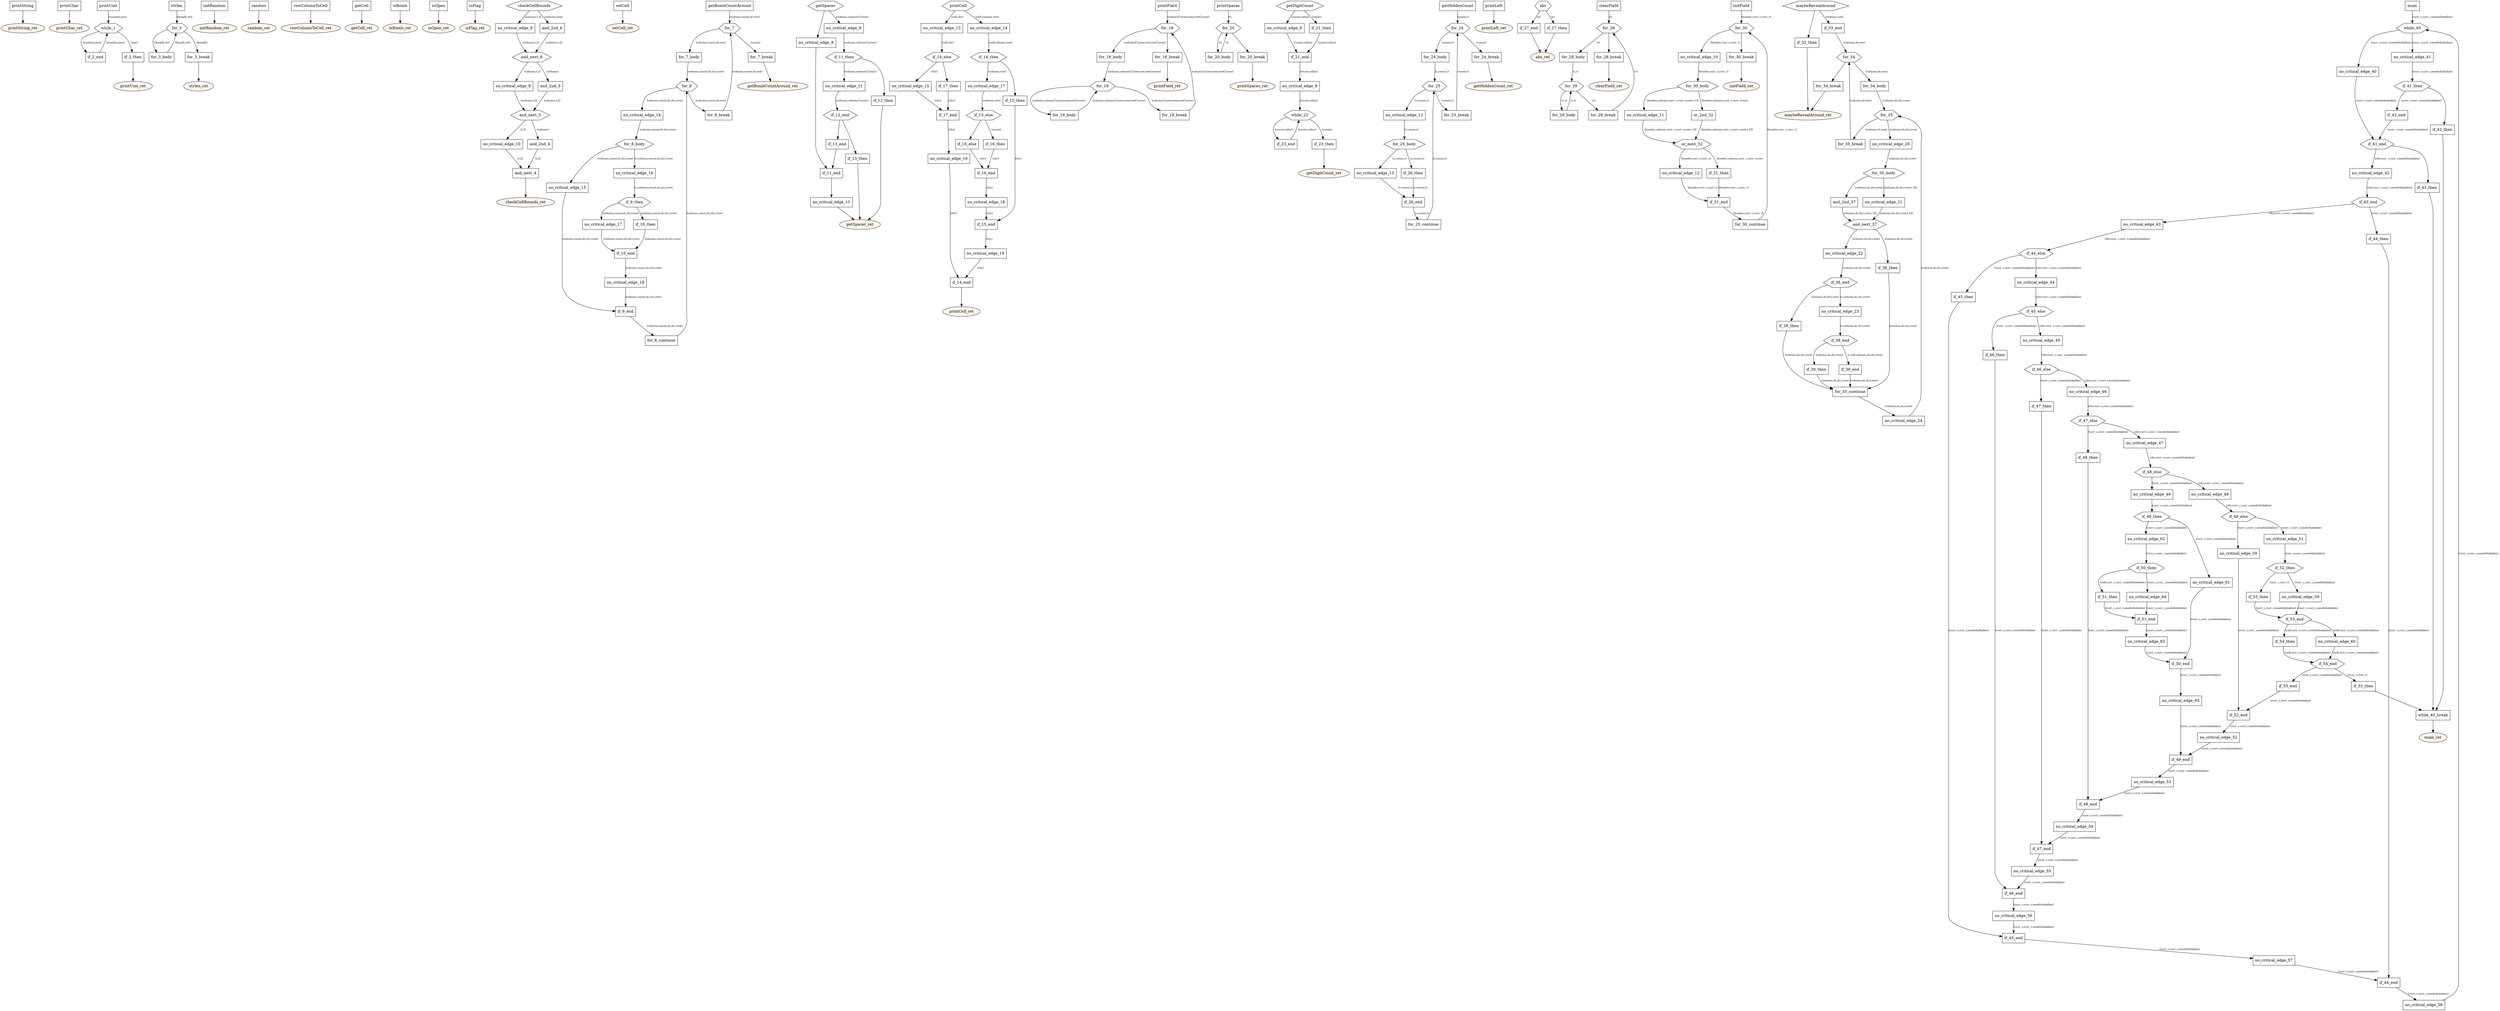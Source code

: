 digraph program {
	edge[fontsize="10pt"];
	subgraph fn_printString {
		BasicBlock_0_printString [label="printString",shape=box];
		BasicBlock_0_printString -> BasicBlock_0_printString_ret;
		BasicBlock_0_printString_ret [label="printString_ret",shape=oval,style=filled,fillcolor="#fff5ee"];
	}
	subgraph fn_printChar {
		BasicBlock_1_printChar [label="printChar",shape=box];
		BasicBlock_1_printChar -> BasicBlock_1_printChar_ret;
		BasicBlock_1_printChar_ret [label="printChar_ret",shape=oval,style=filled,fillcolor="#fff5ee"];
	}
	subgraph fn_printUint {
		BasicBlock_2_printUint [label="printUint",shape=box];
		BasicBlock_2_printUint -> BasicBlock_2_while_1 [label="(number,pos)"];
		BasicBlock_2_if_2_end [label="if_2_end",shape=box];
		BasicBlock_2_if_2_end -> BasicBlock_2_while_1 [label="(number,pos)"];
		BasicBlock_2_while_1 [label="while_1",shape=hexagon];
		BasicBlock_2_while_1 -> BasicBlock_2_if_2_end [label="(number,pos)"];
		BasicBlock_2_while_1 -> BasicBlock_2_if_2_then [label="(pos)"];
		BasicBlock_2_if_2_then [label="if_2_then",shape=box];
		BasicBlock_2_if_2_then -> BasicBlock_2_printUint_ret;
		BasicBlock_2_printUint_ret [label="printUint_ret",shape=oval,style=filled,fillcolor="#fff5ee"];
	}
	subgraph fn_strlen {
		BasicBlock_3_strlen [label="strlen",shape=box];
		BasicBlock_3_strlen -> BasicBlock_3_for_3 [label="(length,str)"];
		BasicBlock_3_for_3_body [label="for_3_body",shape=box];
		BasicBlock_3_for_3_body -> BasicBlock_3_for_3 [label="(length,str)"];
		BasicBlock_3_for_3 [label="for_3",shape=hexagon];
		BasicBlock_3_for_3 -> BasicBlock_3_for_3_break [label="(length)"];
		BasicBlock_3_for_3 -> BasicBlock_3_for_3_body [label="(length,str)"];
		BasicBlock_3_for_3_break [label="for_3_break",shape=box];
		BasicBlock_3_for_3_break -> BasicBlock_3_strlen_ret;
		BasicBlock_3_strlen_ret [label="strlen_ret",shape=oval,style=filled,fillcolor="#fff5ee"];
	}
	subgraph fn_initRandom {
		BasicBlock_4_initRandom [label="initRandom",shape=box];
		BasicBlock_4_initRandom -> BasicBlock_4_initRandom_ret;
		BasicBlock_4_initRandom_ret [label="initRandom_ret",shape=oval,style=filled,fillcolor="#fff5ee"];
	}
	subgraph fn_random {
		BasicBlock_5_random [label="random",shape=box];
		BasicBlock_5_random -> BasicBlock_5_random_ret;
		BasicBlock_5_random_ret [label="random_ret",shape=oval,style=filled,fillcolor="#fff5ee"];
	}
	subgraph fn_rowColumnToCell {
		BasicBlock_6_rowColumnToCell [label="rowColumnToCell",shape=box];
		BasicBlock_6_rowColumnToCell -> BasicBlock_6_rowColumnToCell_ret;
		BasicBlock_6_rowColumnToCell_ret [label="rowColumnToCell_ret",shape=oval,style=filled,fillcolor="#fff5ee"];
	}
	subgraph fn_getCell {
		BasicBlock_7_getCell [label="getCell",shape=box];
		BasicBlock_7_getCell -> BasicBlock_7_getCell_ret;
		BasicBlock_7_getCell_ret [label="getCell_ret",shape=oval,style=filled,fillcolor="#fff5ee"];
	}
	subgraph fn_isBomb {
		BasicBlock_8_isBomb [label="isBomb",shape=box];
		BasicBlock_8_isBomb -> BasicBlock_8_isBomb_ret;
		BasicBlock_8_isBomb_ret [label="isBomb_ret",shape=oval,style=filled,fillcolor="#fff5ee"];
	}
	subgraph fn_isOpen {
		BasicBlock_9_isOpen [label="isOpen",shape=box];
		BasicBlock_9_isOpen -> BasicBlock_9_isOpen_ret;
		BasicBlock_9_isOpen_ret [label="isOpen_ret",shape=oval,style=filled,fillcolor="#fff5ee"];
	}
	subgraph fn_isFlag {
		BasicBlock_10_isFlag [label="isFlag",shape=box];
		BasicBlock_10_isFlag -> BasicBlock_10_isFlag_ret;
		BasicBlock_10_isFlag_ret [label="isFlag_ret",shape=oval,style=filled,fillcolor="#fff5ee"];
	}
	subgraph fn_checkCellBounds {
		BasicBlock_11_checkCellBounds [label="checkCellBounds",shape=hexagon];
		BasicBlock_11_checkCellBounds -> BasicBlock_11_no_critical_edge_8 [label="(column,t.2)"];
		BasicBlock_11_checkCellBounds -> BasicBlock_11_and_2nd_6 [label="(column,row)"];
		BasicBlock_11_no_critical_edge_8 [label="no_critical_edge_8",shape=box];
		BasicBlock_11_no_critical_edge_8 -> BasicBlock_11_and_next_6 [label="(column,t.2)"];
		BasicBlock_11_and_2nd_6 [label="and_2nd_6",shape=box];
		BasicBlock_11_and_2nd_6 -> BasicBlock_11_and_next_6 [label="(column,t.2)"];
		BasicBlock_11_and_next_6 [label="and_next_6",shape=hexagon];
		BasicBlock_11_and_next_6 -> BasicBlock_11_no_critical_edge_9 [label="(column,t.2)"];
		BasicBlock_11_and_next_6 -> BasicBlock_11_and_2nd_5 [label="(column)"];
		BasicBlock_11_no_critical_edge_9 [label="no_critical_edge_9",shape=box];
		BasicBlock_11_no_critical_edge_9 -> BasicBlock_11_and_next_5 [label="(column,t.2)"];
		BasicBlock_11_and_2nd_5 [label="and_2nd_5",shape=box];
		BasicBlock_11_and_2nd_5 -> BasicBlock_11_and_next_5 [label="(column,t.2)"];
		BasicBlock_11_and_next_5 [label="and_next_5",shape=hexagon];
		BasicBlock_11_and_next_5 -> BasicBlock_11_no_critical_edge_10 [label="(t.2)"];
		BasicBlock_11_and_next_5 -> BasicBlock_11_and_2nd_4 [label="(column)"];
		BasicBlock_11_no_critical_edge_10 [label="no_critical_edge_10",shape=box];
		BasicBlock_11_no_critical_edge_10 -> BasicBlock_11_and_next_4 [label="(t.2)"];
		BasicBlock_11_and_2nd_4 [label="and_2nd_4",shape=box];
		BasicBlock_11_and_2nd_4 -> BasicBlock_11_and_next_4 [label="(t.2)"];
		BasicBlock_11_and_next_4 [label="and_next_4",shape=box];
		BasicBlock_11_and_next_4 -> BasicBlock_11_checkCellBounds_ret;
		BasicBlock_11_checkCellBounds_ret [label="checkCellBounds_ret",shape=oval,style=filled,fillcolor="#fff5ee"];
	}
	subgraph fn_setCell {
		BasicBlock_12_setCell [label="setCell",shape=box];
		BasicBlock_12_setCell -> BasicBlock_12_setCell_ret;
		BasicBlock_12_setCell_ret [label="setCell_ret",shape=oval,style=filled,fillcolor="#fff5ee"];
	}
	subgraph fn_getBombCountAround {
		BasicBlock_13_getBombCountAround [label="getBombCountAround",shape=box];
		BasicBlock_13_getBombCountAround -> BasicBlock_13_for_7 [label="(column,count,dr,row)"];
		BasicBlock_13_for_7_body [label="for_7_body",shape=box];
		BasicBlock_13_for_7_body -> BasicBlock_13_for_8 [label="(column,count,dc,dr,r,row)"];
		BasicBlock_13_no_critical_edge_14 [label="no_critical_edge_14",shape=box];
		BasicBlock_13_no_critical_edge_14 -> BasicBlock_13_for_8_body [label="(column,count,dc,dr,r,row)"];
		BasicBlock_13_for_8_body [label="for_8_body",shape=hexagon];
		BasicBlock_13_for_8_body -> BasicBlock_13_no_critical_edge_15 [label="(column,count,dc,dr,r,row)"];
		BasicBlock_13_for_8_body -> BasicBlock_13_no_critical_edge_16 [label="(c,column,count,dc,dr,r,row)"];
		BasicBlock_13_no_critical_edge_15 [label="no_critical_edge_15",shape=box];
		BasicBlock_13_no_critical_edge_15 -> BasicBlock_13_if_9_end [label="(column,count,dc,dr,r,row)"];
		BasicBlock_13_no_critical_edge_16 [label="no_critical_edge_16",shape=box];
		BasicBlock_13_no_critical_edge_16 -> BasicBlock_13_if_9_then [label="(c,column,count,dc,dr,r,row)"];
		BasicBlock_13_if_9_then [label="if_9_then",shape=hexagon];
		BasicBlock_13_if_9_then -> BasicBlock_13_no_critical_edge_17 [label="(column,count,dc,dr,r,row)"];
		BasicBlock_13_if_9_then -> BasicBlock_13_if_10_then [label="(column,count,dc,dr,r,row)"];
		BasicBlock_13_no_critical_edge_17 [label="no_critical_edge_17",shape=box];
		BasicBlock_13_no_critical_edge_17 -> BasicBlock_13_if_10_end [label="(column,count,dc,dr,r,row)"];
		BasicBlock_13_if_10_then [label="if_10_then",shape=box];
		BasicBlock_13_if_10_then -> BasicBlock_13_if_10_end [label="(column,count,dc,dr,r,row)"];
		BasicBlock_13_if_10_end [label="if_10_end",shape=box];
		BasicBlock_13_if_10_end -> BasicBlock_13_no_critical_edge_18 [label="(column,count,dc,dr,r,row)"];
		BasicBlock_13_no_critical_edge_18 [label="no_critical_edge_18",shape=box];
		BasicBlock_13_no_critical_edge_18 -> BasicBlock_13_if_9_end [label="(column,count,dc,dr,r,row)"];
		BasicBlock_13_if_9_end [label="if_9_end",shape=box];
		BasicBlock_13_if_9_end -> BasicBlock_13_for_8_continue [label="(column,count,dc,dr,r,row)"];
		BasicBlock_13_for_8_continue [label="for_8_continue",shape=box];
		BasicBlock_13_for_8_continue -> BasicBlock_13_for_8 [label="(column,count,dc,dr,r,row)"];
		BasicBlock_13_for_8 [label="for_8",shape=hexagon];
		BasicBlock_13_for_8 -> BasicBlock_13_for_8_break [label="(column,count,dr,row)"];
		BasicBlock_13_for_8 -> BasicBlock_13_no_critical_edge_14 [label="(column,count,dc,dr,r,row)"];
		BasicBlock_13_for_8_break [label="for_8_break",shape=box];
		BasicBlock_13_for_8_break -> BasicBlock_13_for_7 [label="(column,count,dr,row)"];
		BasicBlock_13_for_7 [label="for_7",shape=hexagon];
		BasicBlock_13_for_7 -> BasicBlock_13_for_7_break [label="(count)"];
		BasicBlock_13_for_7 -> BasicBlock_13_for_7_body [label="(column,count,dr,row)"];
		BasicBlock_13_for_7_break [label="for_7_break",shape=box];
		BasicBlock_13_for_7_break -> BasicBlock_13_getBombCountAround_ret;
		BasicBlock_13_getBombCountAround_ret [label="getBombCountAround_ret",shape=oval,style=filled,fillcolor="#fff5ee"];
	}
	subgraph fn_getSpacer {
		BasicBlock_14_getSpacer [label="getSpacer",shape=hexagon];
		BasicBlock_14_getSpacer -> BasicBlock_14_no_critical_edge_8;
		BasicBlock_14_getSpacer -> BasicBlock_14_no_critical_edge_9 [label="(column,columnCursor)"];
		BasicBlock_14_no_critical_edge_8 [label="no_critical_edge_8",shape=box];
		BasicBlock_14_no_critical_edge_8 -> BasicBlock_14_if_11_end;
		BasicBlock_14_no_critical_edge_9 [label="no_critical_edge_9",shape=box];
		BasicBlock_14_no_critical_edge_9 -> BasicBlock_14_if_11_then [label="(column,columnCursor)"];
		BasicBlock_14_if_11_then [label="if_11_then",shape=hexagon];
		BasicBlock_14_if_11_then -> BasicBlock_14_no_critical_edge_11 [label="(column,columnCursor)"];
		BasicBlock_14_if_11_then -> BasicBlock_14_if_12_then;
		BasicBlock_14_no_critical_edge_11 [label="no_critical_edge_11",shape=box];
		BasicBlock_14_no_critical_edge_11 -> BasicBlock_14_if_12_end [label="(column,columnCursor)"];
		BasicBlock_14_if_12_then [label="if_12_then",shape=box];
		BasicBlock_14_if_12_then -> BasicBlock_14_getSpacer_ret;
		BasicBlock_14_if_12_end [label="if_12_end",shape=hexagon];
		BasicBlock_14_if_12_end -> BasicBlock_14_if_13_end;
		BasicBlock_14_if_12_end -> BasicBlock_14_if_13_then;
		BasicBlock_14_if_13_end [label="if_13_end",shape=box];
		BasicBlock_14_if_13_end -> BasicBlock_14_if_11_end;
		BasicBlock_14_if_13_then [label="if_13_then",shape=box];
		BasicBlock_14_if_13_then -> BasicBlock_14_getSpacer_ret;
		BasicBlock_14_if_11_end [label="if_11_end",shape=box];
		BasicBlock_14_if_11_end -> BasicBlock_14_no_critical_edge_10;
		BasicBlock_14_no_critical_edge_10 [label="no_critical_edge_10",shape=box];
		BasicBlock_14_no_critical_edge_10 -> BasicBlock_14_getSpacer_ret;
		BasicBlock_14_getSpacer_ret [label="getSpacer_ret",shape=oval,style=filled,fillcolor="#fff5ee"];
	}
	subgraph fn_printCell {
		BasicBlock_15_printCell [label="printCell",shape=hexagon];
		BasicBlock_15_printCell -> BasicBlock_15_no_critical_edge_13 [label="(cell,chr)"];
		BasicBlock_15_printCell -> BasicBlock_15_no_critical_edge_14 [label="(cell,column,row)"];
		BasicBlock_15_no_critical_edge_13 [label="no_critical_edge_13",shape=box];
		BasicBlock_15_no_critical_edge_13 -> BasicBlock_15_if_14_else [label="(cell,chr)"];
		BasicBlock_15_no_critical_edge_14 [label="no_critical_edge_14",shape=box];
		BasicBlock_15_no_critical_edge_14 -> BasicBlock_15_if_14_then [label="(cell,column,row)"];
		BasicBlock_15_if_14_else [label="if_14_else",shape=hexagon];
		BasicBlock_15_if_14_else -> BasicBlock_15_no_critical_edge_15 [label="(chr)"];
		BasicBlock_15_if_14_else -> BasicBlock_15_if_17_then;
		BasicBlock_15_if_14_then [label="if_14_then",shape=hexagon];
		BasicBlock_15_if_14_then -> BasicBlock_15_no_critical_edge_17 [label="(column,row)"];
		BasicBlock_15_if_14_then -> BasicBlock_15_if_15_then;
		BasicBlock_15_no_critical_edge_15 [label="no_critical_edge_15",shape=box];
		BasicBlock_15_no_critical_edge_15 -> BasicBlock_15_if_17_end [label="(chr)"];
		BasicBlock_15_if_17_then [label="if_17_then",shape=box];
		BasicBlock_15_if_17_then -> BasicBlock_15_if_17_end [label="(chr)"];
		BasicBlock_15_no_critical_edge_17 [label="no_critical_edge_17",shape=box];
		BasicBlock_15_no_critical_edge_17 -> BasicBlock_15_if_15_else [label="(column,row)"];
		BasicBlock_15_if_15_then [label="if_15_then",shape=box];
		BasicBlock_15_if_15_then -> BasicBlock_15_if_15_end [label="(chr)"];
		BasicBlock_15_if_17_end [label="if_17_end",shape=box];
		BasicBlock_15_if_17_end -> BasicBlock_15_no_critical_edge_16 [label="(chr)"];
		BasicBlock_15_if_15_else [label="if_15_else",shape=hexagon];
		BasicBlock_15_if_15_else -> BasicBlock_15_if_16_else;
		BasicBlock_15_if_15_else -> BasicBlock_15_if_16_then [label="(count)"];
		BasicBlock_15_no_critical_edge_16 [label="no_critical_edge_16",shape=box];
		BasicBlock_15_no_critical_edge_16 -> BasicBlock_15_if_14_end [label="(chr)"];
		BasicBlock_15_if_16_else [label="if_16_else",shape=box];
		BasicBlock_15_if_16_else -> BasicBlock_15_if_16_end [label="(chr)"];
		BasicBlock_15_if_16_then [label="if_16_then",shape=box];
		BasicBlock_15_if_16_then -> BasicBlock_15_if_16_end [label="(chr)"];
		BasicBlock_15_if_16_end [label="if_16_end",shape=box];
		BasicBlock_15_if_16_end -> BasicBlock_15_no_critical_edge_18 [label="(chr)"];
		BasicBlock_15_no_critical_edge_18 [label="no_critical_edge_18",shape=box];
		BasicBlock_15_no_critical_edge_18 -> BasicBlock_15_if_15_end [label="(chr)"];
		BasicBlock_15_if_15_end [label="if_15_end",shape=box];
		BasicBlock_15_if_15_end -> BasicBlock_15_no_critical_edge_19 [label="(chr)"];
		BasicBlock_15_no_critical_edge_19 [label="no_critical_edge_19",shape=box];
		BasicBlock_15_no_critical_edge_19 -> BasicBlock_15_if_14_end [label="(chr)"];
		BasicBlock_15_if_14_end [label="if_14_end",shape=box];
		BasicBlock_15_if_14_end -> BasicBlock_15_printCell_ret;
		BasicBlock_15_printCell_ret [label="printCell_ret",shape=oval,style=filled,fillcolor="#fff5ee"];
	}
	subgraph fn_printField {
		BasicBlock_16_printField [label="printField",shape=box];
		BasicBlock_16_printField -> BasicBlock_16_for_18 [label="(columnCursor,row,rowCursor)"];
		BasicBlock_16_for_18_body [label="for_18_body",shape=box];
		BasicBlock_16_for_18_body -> BasicBlock_16_for_19 [label="(column,columnCursor,row,rowCursor)"];
		BasicBlock_16_for_19_body [label="for_19_body",shape=box];
		BasicBlock_16_for_19_body -> BasicBlock_16_for_19 [label="(column,columnCursor,row,rowCursor)"];
		BasicBlock_16_for_19 [label="for_19",shape=hexagon];
		BasicBlock_16_for_19 -> BasicBlock_16_for_19_break [label="(columnCursor,row,rowCursor)"];
		BasicBlock_16_for_19 -> BasicBlock_16_for_19_body [label="(column,columnCursor,row,rowCursor)"];
		BasicBlock_16_for_19_break [label="for_19_break",shape=box];
		BasicBlock_16_for_19_break -> BasicBlock_16_for_18 [label="(columnCursor,row,rowCursor)"];
		BasicBlock_16_for_18 [label="for_18",shape=hexagon];
		BasicBlock_16_for_18 -> BasicBlock_16_for_18_break;
		BasicBlock_16_for_18 -> BasicBlock_16_for_18_body [label="(columnCursor,row,rowCursor)"];
		BasicBlock_16_for_18_break [label="for_18_break",shape=box];
		BasicBlock_16_for_18_break -> BasicBlock_16_printField_ret;
		BasicBlock_16_printField_ret [label="printField_ret",shape=oval,style=filled,fillcolor="#fff5ee"];
	}
	subgraph fn_printSpaces {
		BasicBlock_17_printSpaces [label="printSpaces",shape=box];
		BasicBlock_17_printSpaces -> BasicBlock_17_for_20 [label="(i)"];
		BasicBlock_17_for_20_body [label="for_20_body",shape=box];
		BasicBlock_17_for_20_body -> BasicBlock_17_for_20 [label="(i)"];
		BasicBlock_17_for_20 [label="for_20",shape=hexagon];
		BasicBlock_17_for_20 -> BasicBlock_17_for_20_break;
		BasicBlock_17_for_20 -> BasicBlock_17_for_20_body [label="(i)"];
		BasicBlock_17_for_20_break [label="for_20_break",shape=box];
		BasicBlock_17_for_20_break -> BasicBlock_17_printSpaces_ret;
		BasicBlock_17_printSpaces_ret [label="printSpaces_ret",shape=oval,style=filled,fillcolor="#fff5ee"];
	}
	subgraph fn_getDigitCount {
		BasicBlock_18_getDigitCount [label="getDigitCount",shape=hexagon];
		BasicBlock_18_getDigitCount -> BasicBlock_18_no_critical_edge_8 [label="(count,value)"];
		BasicBlock_18_getDigitCount -> BasicBlock_18_if_21_then [label="(value)"];
		BasicBlock_18_no_critical_edge_8 [label="no_critical_edge_8",shape=box];
		BasicBlock_18_no_critical_edge_8 -> BasicBlock_18_if_21_end [label="(count,value)"];
		BasicBlock_18_if_21_then [label="if_21_then",shape=box];
		BasicBlock_18_if_21_then -> BasicBlock_18_if_21_end [label="(count,value)"];
		BasicBlock_18_if_21_end [label="if_21_end",shape=box];
		BasicBlock_18_if_21_end -> BasicBlock_18_no_critical_edge_9 [label="(count,value)"];
		BasicBlock_18_no_critical_edge_9 [label="no_critical_edge_9",shape=box];
		BasicBlock_18_no_critical_edge_9 -> BasicBlock_18_while_22 [label="(count,value)"];
		BasicBlock_18_if_23_end [label="if_23_end",shape=box];
		BasicBlock_18_if_23_end -> BasicBlock_18_while_22 [label="(count,value)"];
		BasicBlock_18_while_22 [label="while_22",shape=hexagon];
		BasicBlock_18_while_22 -> BasicBlock_18_if_23_end [label="(count,value)"];
		BasicBlock_18_while_22 -> BasicBlock_18_if_23_then [label="(count)"];
		BasicBlock_18_if_23_then [label="if_23_then",shape=box];
		BasicBlock_18_if_23_then -> BasicBlock_18_getDigitCount_ret;
		BasicBlock_18_getDigitCount_ret [label="getDigitCount_ret",shape=oval,style=filled,fillcolor="#fff5ee"];
	}
	subgraph fn_getHiddenCount {
		BasicBlock_19_getHiddenCount [label="getHiddenCount",shape=box];
		BasicBlock_19_getHiddenCount -> BasicBlock_19_for_24 [label="(count,r)"];
		BasicBlock_19_for_24_body [label="for_24_body",shape=box];
		BasicBlock_19_for_24_body -> BasicBlock_19_for_25 [label="(c,count,r)"];
		BasicBlock_19_no_critical_edge_12 [label="no_critical_edge_12",shape=box];
		BasicBlock_19_no_critical_edge_12 -> BasicBlock_19_for_25_body [label="(c,count,r)"];
		BasicBlock_19_for_25_body [label="for_25_body",shape=hexagon];
		BasicBlock_19_for_25_body -> BasicBlock_19_no_critical_edge_13 [label="(c,count,r)"];
		BasicBlock_19_for_25_body -> BasicBlock_19_if_26_then [label="(c,count,r)"];
		BasicBlock_19_no_critical_edge_13 [label="no_critical_edge_13",shape=box];
		BasicBlock_19_no_critical_edge_13 -> BasicBlock_19_if_26_end [label="(c,count,r)"];
		BasicBlock_19_if_26_then [label="if_26_then",shape=box];
		BasicBlock_19_if_26_then -> BasicBlock_19_if_26_end [label="(c,count,r)"];
		BasicBlock_19_if_26_end [label="if_26_end",shape=box];
		BasicBlock_19_if_26_end -> BasicBlock_19_for_25_continue [label="(c,count,r)"];
		BasicBlock_19_for_25_continue [label="for_25_continue",shape=box];
		BasicBlock_19_for_25_continue -> BasicBlock_19_for_25 [label="(c,count,r)"];
		BasicBlock_19_for_25 [label="for_25",shape=hexagon];
		BasicBlock_19_for_25 -> BasicBlock_19_for_25_break [label="(count,r)"];
		BasicBlock_19_for_25 -> BasicBlock_19_no_critical_edge_12 [label="(c,count,r)"];
		BasicBlock_19_for_25_break [label="for_25_break",shape=box];
		BasicBlock_19_for_25_break -> BasicBlock_19_for_24 [label="(count,r)"];
		BasicBlock_19_for_24 [label="for_24",shape=hexagon];
		BasicBlock_19_for_24 -> BasicBlock_19_for_24_break [label="(count)"];
		BasicBlock_19_for_24 -> BasicBlock_19_for_24_body [label="(count,r)"];
		BasicBlock_19_for_24_break [label="for_24_break",shape=box];
		BasicBlock_19_for_24_break -> BasicBlock_19_getHiddenCount_ret;
		BasicBlock_19_getHiddenCount_ret [label="getHiddenCount_ret",shape=oval,style=filled,fillcolor="#fff5ee"];
	}
	subgraph fn_printLeft {
		BasicBlock_20_printLeft [label="printLeft",shape=box];
		BasicBlock_20_printLeft -> BasicBlock_20_printLeft_ret;
		BasicBlock_20_printLeft_ret [label="printLeft_ret",shape=oval,style=filled,fillcolor="#fff5ee"];
	}
	subgraph fn_abs {
		BasicBlock_21_abs [label="abs",shape=hexagon];
		BasicBlock_21_abs -> BasicBlock_21_if_27_end [label="(a)"];
		BasicBlock_21_abs -> BasicBlock_21_if_27_then [label="(a)"];
		BasicBlock_21_if_27_end [label="if_27_end",shape=box];
		BasicBlock_21_if_27_end -> BasicBlock_21_abs_ret;
		BasicBlock_21_if_27_then [label="if_27_then",shape=box];
		BasicBlock_21_if_27_then -> BasicBlock_21_abs_ret;
		BasicBlock_21_abs_ret [label="abs_ret",shape=oval,style=filled,fillcolor="#fff5ee"];
	}
	subgraph fn_clearField {
		BasicBlock_22_clearField [label="clearField",shape=box];
		BasicBlock_22_clearField -> BasicBlock_22_for_28 [label="(r)"];
		BasicBlock_22_for_28_body [label="for_28_body",shape=box];
		BasicBlock_22_for_28_body -> BasicBlock_22_for_29 [label="(c,r)"];
		BasicBlock_22_for_29_body [label="for_29_body",shape=box];
		BasicBlock_22_for_29_body -> BasicBlock_22_for_29 [label="(c,r)"];
		BasicBlock_22_for_29 [label="for_29",shape=hexagon];
		BasicBlock_22_for_29 -> BasicBlock_22_for_29_break [label="(r)"];
		BasicBlock_22_for_29 -> BasicBlock_22_for_29_body [label="(c,r)"];
		BasicBlock_22_for_29_break [label="for_29_break",shape=box];
		BasicBlock_22_for_29_break -> BasicBlock_22_for_28 [label="(r)"];
		BasicBlock_22_for_28 [label="for_28",shape=hexagon];
		BasicBlock_22_for_28 -> BasicBlock_22_for_28_break;
		BasicBlock_22_for_28 -> BasicBlock_22_for_28_body [label="(r)"];
		BasicBlock_22_for_28_break [label="for_28_break",shape=box];
		BasicBlock_22_for_28_break -> BasicBlock_22_clearField_ret;
		BasicBlock_22_clearField_ret [label="clearField_ret",shape=oval,style=filled,fillcolor="#fff5ee"];
	}
	subgraph fn_initField {
		BasicBlock_23_initField [label="initField",shape=box];
		BasicBlock_23_initField -> BasicBlock_23_for_30 [label="(bombs,curr_c,curr_r)"];
		BasicBlock_23_no_critical_edge_10 [label="no_critical_edge_10",shape=box];
		BasicBlock_23_no_critical_edge_10 -> BasicBlock_23_for_30_body [label="(bombs,curr_c,curr_r)"];
		BasicBlock_23_for_30_body [label="for_30_body",shape=hexagon];
		BasicBlock_23_for_30_body -> BasicBlock_23_no_critical_edge_11 [label="(bombs,column,curr_c,curr_r,row,t.13)"];
		BasicBlock_23_for_30_body -> BasicBlock_23_or_2nd_32 [label="(bombs,column,curr_c,curr_r,row)"];
		BasicBlock_23_no_critical_edge_11 [label="no_critical_edge_11",shape=box];
		BasicBlock_23_no_critical_edge_11 -> BasicBlock_23_or_next_32 [label="(bombs,column,curr_c,curr_r,row,t.13)"];
		BasicBlock_23_or_2nd_32 [label="or_2nd_32",shape=box];
		BasicBlock_23_or_2nd_32 -> BasicBlock_23_or_next_32 [label="(bombs,column,curr_c,curr_r,row,t.13)"];
		BasicBlock_23_or_next_32 [label="or_next_32",shape=hexagon];
		BasicBlock_23_or_next_32 -> BasicBlock_23_no_critical_edge_12 [label="(bombs,curr_c,curr_r)"];
		BasicBlock_23_or_next_32 -> BasicBlock_23_if_31_then [label="(bombs,column,curr_c,curr_r,row)"];
		BasicBlock_23_no_critical_edge_12 [label="no_critical_edge_12",shape=box];
		BasicBlock_23_no_critical_edge_12 -> BasicBlock_23_if_31_end [label="(bombs,curr_c,curr_r)"];
		BasicBlock_23_if_31_then [label="if_31_then",shape=box];
		BasicBlock_23_if_31_then -> BasicBlock_23_if_31_end [label="(bombs,curr_c,curr_r)"];
		BasicBlock_23_if_31_end [label="if_31_end",shape=box];
		BasicBlock_23_if_31_end -> BasicBlock_23_for_30_continue [label="(bombs,curr_c,curr_r)"];
		BasicBlock_23_for_30_continue [label="for_30_continue",shape=box];
		BasicBlock_23_for_30_continue -> BasicBlock_23_for_30 [label="(bombs,curr_c,curr_r)"];
		BasicBlock_23_for_30 [label="for_30",shape=hexagon];
		BasicBlock_23_for_30 -> BasicBlock_23_for_30_break;
		BasicBlock_23_for_30 -> BasicBlock_23_no_critical_edge_10 [label="(bombs,curr_c,curr_r)"];
		BasicBlock_23_for_30_break [label="for_30_break",shape=box];
		BasicBlock_23_for_30_break -> BasicBlock_23_initField_ret;
		BasicBlock_23_initField_ret [label="initField_ret",shape=oval,style=filled,fillcolor="#fff5ee"];
	}
	subgraph fn_maybeRevealAround {
		BasicBlock_24_maybeRevealAround [label="maybeRevealAround",shape=hexagon];
		BasicBlock_24_maybeRevealAround -> BasicBlock_24_if_33_end [label="(column,row)"];
		BasicBlock_24_maybeRevealAround -> BasicBlock_24_if_33_then;
		BasicBlock_24_if_33_end [label="if_33_end",shape=box];
		BasicBlock_24_if_33_end -> BasicBlock_24_for_34 [label="(column,dr,row)"];
		BasicBlock_24_for_34_body [label="for_34_body",shape=box];
		BasicBlock_24_for_34_body -> BasicBlock_24_for_35 [label="(column,dc,dr,r,row)"];
		BasicBlock_24_no_critical_edge_20 [label="no_critical_edge_20",shape=box];
		BasicBlock_24_no_critical_edge_20 -> BasicBlock_24_for_35_body [label="(column,dc,dr,r,row)"];
		BasicBlock_24_for_35_body [label="for_35_body",shape=hexagon];
		BasicBlock_24_for_35_body -> BasicBlock_24_no_critical_edge_21 [label="(column,dc,dr,r,row,t.14)"];
		BasicBlock_24_for_35_body -> BasicBlock_24_and_2nd_37 [label="(column,dc,dr,r,row)"];
		BasicBlock_24_no_critical_edge_21 [label="no_critical_edge_21",shape=box];
		BasicBlock_24_no_critical_edge_21 -> BasicBlock_24_and_next_37 [label="(column,dc,dr,r,row,t.14)"];
		BasicBlock_24_and_2nd_37 [label="and_2nd_37",shape=box];
		BasicBlock_24_and_2nd_37 -> BasicBlock_24_and_next_37 [label="(column,dc,dr,r,row,t.14)"];
		BasicBlock_24_and_next_37 [label="and_next_37",shape=hexagon];
		BasicBlock_24_and_next_37 -> BasicBlock_24_no_critical_edge_22 [label="(column,dc,dr,r,row)"];
		BasicBlock_24_and_next_37 -> BasicBlock_24_if_36_then [label="(column,dc,dr,r,row)"];
		BasicBlock_24_no_critical_edge_22 [label="no_critical_edge_22",shape=box];
		BasicBlock_24_no_critical_edge_22 -> BasicBlock_24_if_36_end [label="(column,dc,dr,r,row)"];
		BasicBlock_24_if_36_then [label="if_36_then",shape=box];
		BasicBlock_24_if_36_then -> BasicBlock_24_for_35_continue [label="(column,dc,dr,r,row)"];
		BasicBlock_24_if_36_end [label="if_36_end",shape=hexagon];
		BasicBlock_24_if_36_end -> BasicBlock_24_no_critical_edge_23 [label="(c,column,dc,dr,r,row)"];
		BasicBlock_24_if_36_end -> BasicBlock_24_if_38_then [label="(column,dc,dr,r,row)"];
		BasicBlock_24_no_critical_edge_23 [label="no_critical_edge_23",shape=box];
		BasicBlock_24_no_critical_edge_23 -> BasicBlock_24_if_38_end [label="(c,column,dc,dr,r,row)"];
		BasicBlock_24_if_38_then [label="if_38_then",shape=box];
		BasicBlock_24_if_38_then -> BasicBlock_24_for_35_continue [label="(column,dc,dr,r,row)"];
		BasicBlock_24_if_38_end [label="if_38_end",shape=hexagon];
		BasicBlock_24_if_38_end -> BasicBlock_24_if_39_end [label="(c,cell,column,dc,dr,r,row)"];
		BasicBlock_24_if_38_end -> BasicBlock_24_if_39_then [label="(column,dc,dr,r,row)"];
		BasicBlock_24_if_39_end [label="if_39_end",shape=box];
		BasicBlock_24_if_39_end -> BasicBlock_24_for_35_continue [label="(column,dc,dr,r,row)"];
		BasicBlock_24_if_39_then [label="if_39_then",shape=box];
		BasicBlock_24_if_39_then -> BasicBlock_24_for_35_continue [label="(column,dc,dr,r,row)"];
		BasicBlock_24_for_35_continue [label="for_35_continue",shape=box];
		BasicBlock_24_for_35_continue -> BasicBlock_24_no_critical_edge_24 [label="(column,dc,dr,r,row)"];
		BasicBlock_24_no_critical_edge_24 [label="no_critical_edge_24",shape=box];
		BasicBlock_24_no_critical_edge_24 -> BasicBlock_24_for_35 [label="(column,dc,dr,r,row)"];
		BasicBlock_24_for_35 [label="for_35",shape=hexagon];
		BasicBlock_24_for_35 -> BasicBlock_24_for_35_break [label="(column,dr,row)"];
		BasicBlock_24_for_35 -> BasicBlock_24_no_critical_edge_20 [label="(column,dc,dr,r,row)"];
		BasicBlock_24_for_35_break [label="for_35_break",shape=box];
		BasicBlock_24_for_35_break -> BasicBlock_24_for_34 [label="(column,dr,row)"];
		BasicBlock_24_if_33_then [label="if_33_then",shape=box];
		BasicBlock_24_if_33_then -> BasicBlock_24_maybeRevealAround_ret;
		BasicBlock_24_for_34 [label="for_34",shape=hexagon];
		BasicBlock_24_for_34 -> BasicBlock_24_for_34_break;
		BasicBlock_24_for_34 -> BasicBlock_24_for_34_body [label="(column,dr,row)"];
		BasicBlock_24_for_34_break [label="for_34_break",shape=box];
		BasicBlock_24_for_34_break -> BasicBlock_24_maybeRevealAround_ret;
		BasicBlock_24_maybeRevealAround_ret [label="maybeRevealAround_ret",shape=oval,style=filled,fillcolor="#fff5ee"];
	}
	subgraph fn_main {
		BasicBlock_25_main [label="main",shape=box];
		BasicBlock_25_main -> BasicBlock_25_while_40 [label="(curr_c,curr_r,needsInitialize)"];
		BasicBlock_25_no_critical_edge_40 [label="no_critical_edge_40",shape=box];
		BasicBlock_25_no_critical_edge_40 -> BasicBlock_25_if_41_end [label="(curr_c,curr_r,needsInitialize)"];
		BasicBlock_25_no_critical_edge_41 [label="no_critical_edge_41",shape=box];
		BasicBlock_25_no_critical_edge_41 -> BasicBlock_25_if_41_then [label="(curr_c,curr_r,needsInitialize)"];
		BasicBlock_25_if_41_then [label="if_41_then",shape=hexagon];
		BasicBlock_25_if_41_then -> BasicBlock_25_if_42_end [label="(curr_c,curr_r,needsInitialize)"];
		BasicBlock_25_if_41_then -> BasicBlock_25_if_42_then;
		BasicBlock_25_if_42_end [label="if_42_end",shape=box];
		BasicBlock_25_if_42_end -> BasicBlock_25_if_41_end [label="(curr_c,curr_r,needsInitialize)"];
		BasicBlock_25_if_41_end [label="if_41_end",shape=hexagon];
		BasicBlock_25_if_41_end -> BasicBlock_25_no_critical_edge_42 [label="(chr,curr_c,curr_r,needsInitialize)"];
		BasicBlock_25_if_41_end -> BasicBlock_25_if_43_then;
		BasicBlock_25_no_critical_edge_42 [label="no_critical_edge_42",shape=box];
		BasicBlock_25_no_critical_edge_42 -> BasicBlock_25_if_43_end [label="(chr,curr_c,curr_r,needsInitialize)"];
		BasicBlock_25_if_43_end [label="if_43_end",shape=hexagon];
		BasicBlock_25_if_43_end -> BasicBlock_25_no_critical_edge_43 [label="(chr,curr_c,curr_r,needsInitialize)"];
		BasicBlock_25_if_43_end -> BasicBlock_25_if_44_then [label="(curr_c,curr_r,needsInitialize)"];
		BasicBlock_25_no_critical_edge_43 [label="no_critical_edge_43",shape=box];
		BasicBlock_25_no_critical_edge_43 -> BasicBlock_25_if_44_else [label="(chr,curr_c,curr_r,needsInitialize)"];
		BasicBlock_25_if_44_then [label="if_44_then",shape=box];
		BasicBlock_25_if_44_then -> BasicBlock_25_if_44_end [label="(curr_c,curr_r,needsInitialize)"];
		BasicBlock_25_if_44_else [label="if_44_else",shape=hexagon];
		BasicBlock_25_if_44_else -> BasicBlock_25_no_critical_edge_44 [label="(chr,curr_c,curr_r,needsInitialize)"];
		BasicBlock_25_if_44_else -> BasicBlock_25_if_45_then [label="(curr_c,curr_r,needsInitialize)"];
		BasicBlock_25_no_critical_edge_44 [label="no_critical_edge_44",shape=box];
		BasicBlock_25_no_critical_edge_44 -> BasicBlock_25_if_45_else [label="(chr,curr_c,curr_r,needsInitialize)"];
		BasicBlock_25_if_45_then [label="if_45_then",shape=box];
		BasicBlock_25_if_45_then -> BasicBlock_25_if_45_end [label="(curr_c,curr_r,needsInitialize)"];
		BasicBlock_25_if_45_else [label="if_45_else",shape=hexagon];
		BasicBlock_25_if_45_else -> BasicBlock_25_no_critical_edge_45 [label="(chr,curr_c,curr_r,needsInitialize)"];
		BasicBlock_25_if_45_else -> BasicBlock_25_if_46_then [label="(curr_c,curr_r,needsInitialize)"];
		BasicBlock_25_no_critical_edge_45 [label="no_critical_edge_45",shape=box];
		BasicBlock_25_no_critical_edge_45 -> BasicBlock_25_if_46_else [label="(chr,curr_c,curr_r,needsInitialize)"];
		BasicBlock_25_if_46_then [label="if_46_then",shape=box];
		BasicBlock_25_if_46_then -> BasicBlock_25_if_46_end [label="(curr_c,curr_r,needsInitialize)"];
		BasicBlock_25_if_46_else [label="if_46_else",shape=hexagon];
		BasicBlock_25_if_46_else -> BasicBlock_25_no_critical_edge_46 [label="(chr,curr_c,curr_r,needsInitialize)"];
		BasicBlock_25_if_46_else -> BasicBlock_25_if_47_then [label="(curr_c,curr_r,needsInitialize)"];
		BasicBlock_25_no_critical_edge_46 [label="no_critical_edge_46",shape=box];
		BasicBlock_25_no_critical_edge_46 -> BasicBlock_25_if_47_else [label="(chr,curr_c,curr_r,needsInitialize)"];
		BasicBlock_25_if_47_then [label="if_47_then",shape=box];
		BasicBlock_25_if_47_then -> BasicBlock_25_if_47_end [label="(curr_c,curr_r,needsInitialize)"];
		BasicBlock_25_if_47_else [label="if_47_else",shape=hexagon];
		BasicBlock_25_if_47_else -> BasicBlock_25_no_critical_edge_47 [label="(chr,curr_c,curr_r,needsInitialize)"];
		BasicBlock_25_if_47_else -> BasicBlock_25_if_48_then [label="(curr_c,curr_r,needsInitialize)"];
		BasicBlock_25_no_critical_edge_47 [label="no_critical_edge_47",shape=box];
		BasicBlock_25_no_critical_edge_47 -> BasicBlock_25_if_48_else [label="(chr,curr_c,curr_r,needsInitialize)"];
		BasicBlock_25_if_48_then [label="if_48_then",shape=box];
		BasicBlock_25_if_48_then -> BasicBlock_25_if_48_end [label="(curr_c,curr_r,needsInitialize)"];
		BasicBlock_25_if_48_else [label="if_48_else",shape=hexagon];
		BasicBlock_25_if_48_else -> BasicBlock_25_no_critical_edge_48 [label="(chr,curr_c,curr_r,needsInitialize)"];
		BasicBlock_25_if_48_else -> BasicBlock_25_no_critical_edge_49 [label="(curr_c,curr_r,needsInitialize)"];
		BasicBlock_25_no_critical_edge_48 [label="no_critical_edge_48",shape=box];
		BasicBlock_25_no_critical_edge_48 -> BasicBlock_25_if_49_else [label="(chr,curr_c,curr_r,needsInitialize)"];
		BasicBlock_25_no_critical_edge_49 [label="no_critical_edge_49",shape=box];
		BasicBlock_25_no_critical_edge_49 -> BasicBlock_25_if_49_then [label="(curr_c,curr_r,needsInitialize)"];
		BasicBlock_25_if_49_else [label="if_49_else",shape=hexagon];
		BasicBlock_25_if_49_else -> BasicBlock_25_no_critical_edge_50 [label="(curr_c,curr_r,needsInitialize)"];
		BasicBlock_25_if_49_else -> BasicBlock_25_no_critical_edge_51 [label="(curr_c,curr_r,needsInitialize)"];
		BasicBlock_25_if_49_then [label="if_49_then",shape=hexagon];
		BasicBlock_25_if_49_then -> BasicBlock_25_no_critical_edge_61 [label="(curr_c,curr_r,needsInitialize)"];
		BasicBlock_25_if_49_then -> BasicBlock_25_no_critical_edge_62 [label="(curr_c,curr_r,needsInitialize)"];
		BasicBlock_25_no_critical_edge_50 [label="no_critical_edge_50",shape=box];
		BasicBlock_25_no_critical_edge_50 -> BasicBlock_25_if_52_end [label="(curr_c,curr_r,needsInitialize)"];
		BasicBlock_25_no_critical_edge_51 [label="no_critical_edge_51",shape=box];
		BasicBlock_25_no_critical_edge_51 -> BasicBlock_25_if_52_then [label="(curr_c,curr_r,needsInitialize)"];
		BasicBlock_25_no_critical_edge_61 [label="no_critical_edge_61",shape=box];
		BasicBlock_25_no_critical_edge_61 -> BasicBlock_25_if_50_end [label="(curr_c,curr_r,needsInitialize)"];
		BasicBlock_25_no_critical_edge_62 [label="no_critical_edge_62",shape=box];
		BasicBlock_25_no_critical_edge_62 -> BasicBlock_25_if_50_then [label="(curr_c,curr_r,needsInitialize)"];
		BasicBlock_25_if_52_then [label="if_52_then",shape=hexagon];
		BasicBlock_25_if_52_then -> BasicBlock_25_no_critical_edge_59 [label="(curr_c,curr_r,needsInitialize)"];
		BasicBlock_25_if_52_then -> BasicBlock_25_if_53_then [label="(curr_c,curr_r)"];
		BasicBlock_25_if_50_then [label="if_50_then",shape=hexagon];
		BasicBlock_25_if_50_then -> BasicBlock_25_no_critical_edge_64 [label="(curr_c,curr_r,needsInitialize)"];
		BasicBlock_25_if_50_then -> BasicBlock_25_if_51_then [label="(cell,curr_c,curr_r,needsInitialize)"];
		BasicBlock_25_no_critical_edge_59 [label="no_critical_edge_59",shape=box];
		BasicBlock_25_no_critical_edge_59 -> BasicBlock_25_if_53_end [label="(curr_c,curr_r,needsInitialize)"];
		BasicBlock_25_if_53_then [label="if_53_then",shape=box];
		BasicBlock_25_if_53_then -> BasicBlock_25_if_53_end [label="(curr_c,curr_r,needsInitialize)"];
		BasicBlock_25_no_critical_edge_64 [label="no_critical_edge_64",shape=box];
		BasicBlock_25_no_critical_edge_64 -> BasicBlock_25_if_51_end [label="(curr_c,curr_r,needsInitialize)"];
		BasicBlock_25_if_51_then [label="if_51_then",shape=box];
		BasicBlock_25_if_51_then -> BasicBlock_25_if_51_end [label="(curr_c,curr_r,needsInitialize)"];
		BasicBlock_25_if_53_end [label="if_53_end",shape=hexagon];
		BasicBlock_25_if_53_end -> BasicBlock_25_no_critical_edge_60 [label="(cell,curr_c,curr_r,needsInitialize)"];
		BasicBlock_25_if_53_end -> BasicBlock_25_if_54_then [label="(cell,curr_c,curr_r,needsInitialize)"];
		BasicBlock_25_if_51_end [label="if_51_end",shape=box];
		BasicBlock_25_if_51_end -> BasicBlock_25_no_critical_edge_65 [label="(curr_c,curr_r,needsInitialize)"];
		BasicBlock_25_no_critical_edge_60 [label="no_critical_edge_60",shape=box];
		BasicBlock_25_no_critical_edge_60 -> BasicBlock_25_if_54_end [label="(cell,curr_c,curr_r,needsInitialize)"];
		BasicBlock_25_if_54_then [label="if_54_then",shape=box];
		BasicBlock_25_if_54_then -> BasicBlock_25_if_54_end [label="(cell,curr_c,curr_r,needsInitialize)"];
		BasicBlock_25_no_critical_edge_65 [label="no_critical_edge_65",shape=box];
		BasicBlock_25_no_critical_edge_65 -> BasicBlock_25_if_50_end [label="(curr_c,curr_r,needsInitialize)"];
		BasicBlock_25_if_54_end [label="if_54_end",shape=hexagon];
		BasicBlock_25_if_54_end -> BasicBlock_25_if_55_end [label="(curr_c,curr_r,needsInitialize)"];
		BasicBlock_25_if_54_end -> BasicBlock_25_if_55_then [label="(curr_c,curr_r)"];
		BasicBlock_25_if_50_end [label="if_50_end",shape=box];
		BasicBlock_25_if_50_end -> BasicBlock_25_no_critical_edge_63 [label="(curr_c,curr_r,needsInitialize)"];
		BasicBlock_25_if_55_end [label="if_55_end",shape=box];
		BasicBlock_25_if_55_end -> BasicBlock_25_if_52_end [label="(curr_c,curr_r,needsInitialize)"];
		BasicBlock_25_no_critical_edge_63 [label="no_critical_edge_63",shape=box];
		BasicBlock_25_no_critical_edge_63 -> BasicBlock_25_if_49_end [label="(curr_c,curr_r,needsInitialize)"];
		BasicBlock_25_if_52_end [label="if_52_end",shape=box];
		BasicBlock_25_if_52_end -> BasicBlock_25_no_critical_edge_52 [label="(curr_c,curr_r,needsInitialize)"];
		BasicBlock_25_no_critical_edge_52 [label="no_critical_edge_52",shape=box];
		BasicBlock_25_no_critical_edge_52 -> BasicBlock_25_if_49_end [label="(curr_c,curr_r,needsInitialize)"];
		BasicBlock_25_if_49_end [label="if_49_end",shape=box];
		BasicBlock_25_if_49_end -> BasicBlock_25_no_critical_edge_53 [label="(curr_c,curr_r,needsInitialize)"];
		BasicBlock_25_no_critical_edge_53 [label="no_critical_edge_53",shape=box];
		BasicBlock_25_no_critical_edge_53 -> BasicBlock_25_if_48_end [label="(curr_c,curr_r,needsInitialize)"];
		BasicBlock_25_if_48_end [label="if_48_end",shape=box];
		BasicBlock_25_if_48_end -> BasicBlock_25_no_critical_edge_54 [label="(curr_c,curr_r,needsInitialize)"];
		BasicBlock_25_no_critical_edge_54 [label="no_critical_edge_54",shape=box];
		BasicBlock_25_no_critical_edge_54 -> BasicBlock_25_if_47_end [label="(curr_c,curr_r,needsInitialize)"];
		BasicBlock_25_if_47_end [label="if_47_end",shape=box];
		BasicBlock_25_if_47_end -> BasicBlock_25_no_critical_edge_55 [label="(curr_c,curr_r,needsInitialize)"];
		BasicBlock_25_no_critical_edge_55 [label="no_critical_edge_55",shape=box];
		BasicBlock_25_no_critical_edge_55 -> BasicBlock_25_if_46_end [label="(curr_c,curr_r,needsInitialize)"];
		BasicBlock_25_if_46_end [label="if_46_end",shape=box];
		BasicBlock_25_if_46_end -> BasicBlock_25_no_critical_edge_56 [label="(curr_c,curr_r,needsInitialize)"];
		BasicBlock_25_no_critical_edge_56 [label="no_critical_edge_56",shape=box];
		BasicBlock_25_no_critical_edge_56 -> BasicBlock_25_if_45_end [label="(curr_c,curr_r,needsInitialize)"];
		BasicBlock_25_if_45_end [label="if_45_end",shape=box];
		BasicBlock_25_if_45_end -> BasicBlock_25_no_critical_edge_57 [label="(curr_c,curr_r,needsInitialize)"];
		BasicBlock_25_no_critical_edge_57 [label="no_critical_edge_57",shape=box];
		BasicBlock_25_no_critical_edge_57 -> BasicBlock_25_if_44_end [label="(curr_c,curr_r,needsInitialize)"];
		BasicBlock_25_if_44_end [label="if_44_end",shape=box];
		BasicBlock_25_if_44_end -> BasicBlock_25_no_critical_edge_58 [label="(curr_c,curr_r,needsInitialize)"];
		BasicBlock_25_no_critical_edge_58 [label="no_critical_edge_58",shape=box];
		BasicBlock_25_no_critical_edge_58 -> BasicBlock_25_while_40 [label="(curr_c,curr_r,needsInitialize)"];
		BasicBlock_25_while_40 [label="while_40",shape=hexagon];
		BasicBlock_25_while_40 -> BasicBlock_25_no_critical_edge_40 [label="(curr_c,curr_r,needsInitialize)"];
		BasicBlock_25_while_40 -> BasicBlock_25_no_critical_edge_41 [label="(curr_c,curr_r,needsInitialize)"];
		BasicBlock_25_if_42_then [label="if_42_then",shape=box];
		BasicBlock_25_if_42_then -> BasicBlock_25_while_40_break;
		BasicBlock_25_if_43_then [label="if_43_then",shape=box];
		BasicBlock_25_if_43_then -> BasicBlock_25_while_40_break;
		BasicBlock_25_if_55_then [label="if_55_then",shape=box];
		BasicBlock_25_if_55_then -> BasicBlock_25_while_40_break;
		BasicBlock_25_while_40_break [label="while_40_break",shape=box];
		BasicBlock_25_while_40_break -> BasicBlock_25_main_ret;
		BasicBlock_25_main_ret [label="main_ret",shape=oval,style=filled,fillcolor="#fff5ee"];
	}
}
